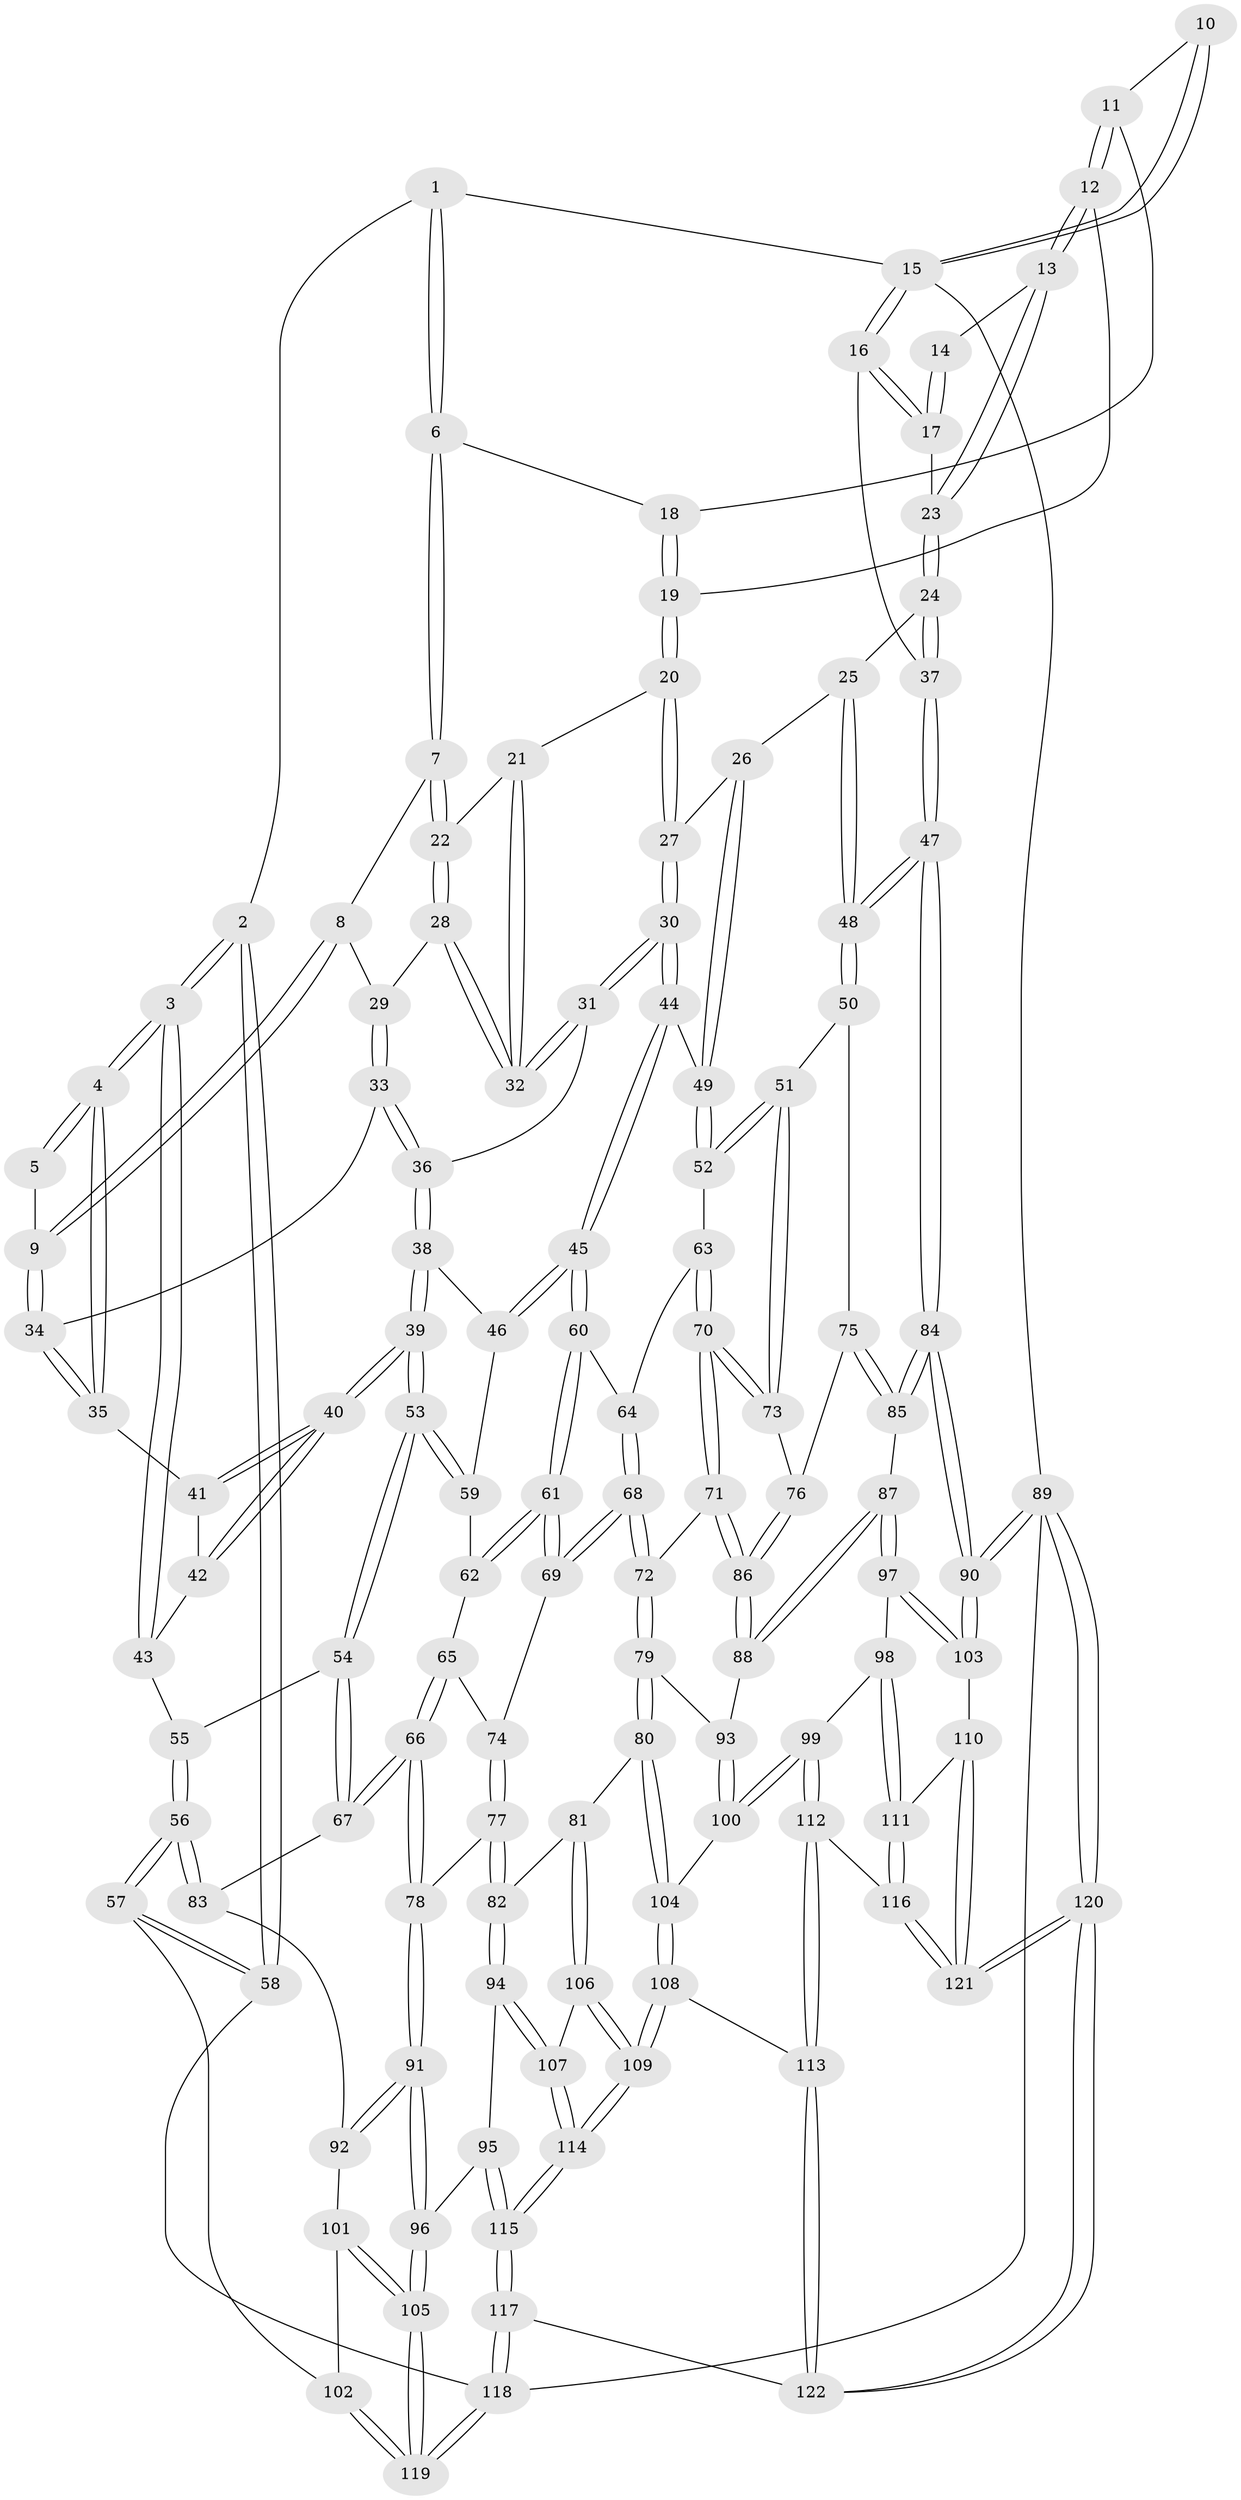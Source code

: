 // Generated by graph-tools (version 1.1) at 2025/03/03/09/25 03:03:29]
// undirected, 122 vertices, 301 edges
graph export_dot {
graph [start="1"]
  node [color=gray90,style=filled];
  1 [pos="+0.24537344230888214+0"];
  2 [pos="+0+0.28725185562189787"];
  3 [pos="+0+0.28254452276743486"];
  4 [pos="+0.029513121287479623+0.20095856061595033"];
  5 [pos="+0.2044158617814162+0"];
  6 [pos="+0.46098430449492167+0"];
  7 [pos="+0.4561590795243441+0.006838157102680622"];
  8 [pos="+0.3391310816756628+0.13064083641075216"];
  9 [pos="+0.2589875767608172+0.16552050147411124"];
  10 [pos="+1+0"];
  11 [pos="+0.6915191363213467+0"];
  12 [pos="+0.7422717784116375+0.09310441957091692"];
  13 [pos="+0.7818276270870655+0.10587827154495386"];
  14 [pos="+1+0"];
  15 [pos="+1+0"];
  16 [pos="+1+0"];
  17 [pos="+0.8487941562128889+0.17935661104033623"];
  18 [pos="+0.4678274106456198+0"];
  19 [pos="+0.6854946197249555+0.11398001494723595"];
  20 [pos="+0.6718860611226075+0.134622429752921"];
  21 [pos="+0.6304143208438545+0.13202743358511104"];
  22 [pos="+0.4784594563614112+0.0725394523754925"];
  23 [pos="+0.8475036042928988+0.18044128401057344"];
  24 [pos="+0.845687954519405+0.20510045047321107"];
  25 [pos="+0.788939630719355+0.2760481239061935"];
  26 [pos="+0.7529259632818094+0.2973824228803448"];
  27 [pos="+0.66288906966225+0.27075111136605584"];
  28 [pos="+0.4888630084484647+0.157567481005467"];
  29 [pos="+0.3793617766315394+0.21174704573469058"];
  30 [pos="+0.5782008965492732+0.2942391041191564"];
  31 [pos="+0.5310014530428208+0.2566762413491069"];
  32 [pos="+0.518351297409246+0.2189902052533408"];
  33 [pos="+0.3575105086790591+0.25460596104159605"];
  34 [pos="+0.23295387891379718+0.20939810221536076"];
  35 [pos="+0.22087811756372422+0.2166342149727994"];
  36 [pos="+0.38824247868021694+0.3088897391861816"];
  37 [pos="+1+0.3986907759892015"];
  38 [pos="+0.3518266313205455+0.4041041948985407"];
  39 [pos="+0.3079731233119282+0.42951430555539716"];
  40 [pos="+0.29017318998070096+0.41496140496042694"];
  41 [pos="+0.23255053965124764+0.2672218042554448"];
  42 [pos="+0.14147180511490898+0.3879984518868949"];
  43 [pos="+0.08808817758835999+0.38654958355333036"];
  44 [pos="+0.5531488170682354+0.4313297796465972"];
  45 [pos="+0.5507638188998613+0.437283726200143"];
  46 [pos="+0.5034385667295534+0.4385775602760905"];
  47 [pos="+1+0.4822315042752179"];
  48 [pos="+1+0.4786906766796548"];
  49 [pos="+0.7610612456815766+0.39980947462831934"];
  50 [pos="+0.9037042613690388+0.5018653316528299"];
  51 [pos="+0.8138998753406028+0.49543664868471243"];
  52 [pos="+0.7920963907466135+0.48602184173393975"];
  53 [pos="+0.29358399659870593+0.5136832788315698"];
  54 [pos="+0.2855573692511486+0.5351256751875293"];
  55 [pos="+0.13862307708792615+0.4827075882412594"];
  56 [pos="+0.026729653871430066+0.6764183157230911"];
  57 [pos="+0+0.7081611933090086"];
  58 [pos="+0+0.690436985875202"];
  59 [pos="+0.4370331368828178+0.5248279623952649"];
  60 [pos="+0.5542260780282136+0.44531600893767953"];
  61 [pos="+0.546478532671966+0.5385872103914978"];
  62 [pos="+0.44587283250214055+0.5431866406925042"];
  63 [pos="+0.7427497773043661+0.5081384356724051"];
  64 [pos="+0.6902991046772602+0.5069639571578015"];
  65 [pos="+0.43956060555467896+0.5811936753033669"];
  66 [pos="+0.33162511157727953+0.6259309822786683"];
  67 [pos="+0.2815778792621302+0.5821201062226931"];
  68 [pos="+0.6058618142638493+0.6179558503758396"];
  69 [pos="+0.5480745195343285+0.5570483340292707"];
  70 [pos="+0.6862767553147294+0.6592495336037063"];
  71 [pos="+0.6718178042373878+0.6722981991416699"];
  72 [pos="+0.6348791871713605+0.6865473828673752"];
  73 [pos="+0.7875396540515593+0.6368237740736792"];
  74 [pos="+0.49749797012452285+0.5964197277765185"];
  75 [pos="+0.8566788551789296+0.6461248039304353"];
  76 [pos="+0.7982554081482992+0.6482835744696017"];
  77 [pos="+0.4647654982912679+0.7211606650350697"];
  78 [pos="+0.3818403934103149+0.7094414609992733"];
  79 [pos="+0.6105121874821168+0.7343272026124915"];
  80 [pos="+0.5975466852141608+0.7540897606293943"];
  81 [pos="+0.5774370527777262+0.7582321697603337"];
  82 [pos="+0.5182552487674513+0.7527244793204118"];
  83 [pos="+0.22523336153952572+0.6155545826588575"];
  84 [pos="+1+0.5614230074436333"];
  85 [pos="+0.8997152979907022+0.7160950620475186"];
  86 [pos="+0.808308980594135+0.7394106737570028"];
  87 [pos="+0.8635258767658661+0.7639523872627981"];
  88 [pos="+0.822452072970406+0.759280161677867"];
  89 [pos="+1+1"];
  90 [pos="+1+0.8334626282990745"];
  91 [pos="+0.31543464430632123+0.8211267752009845"];
  92 [pos="+0.24701137388309322+0.7889518343516982"];
  93 [pos="+0.8084823231204824+0.7699122768627613"];
  94 [pos="+0.45563426002371027+0.8584901558791728"];
  95 [pos="+0.3898191719357518+0.8632163549843765"];
  96 [pos="+0.31679718801506707+0.8319564853748206"];
  97 [pos="+0.8881486351344547+0.8086262264499127"];
  98 [pos="+0.8347755054658378+0.8674284661655046"];
  99 [pos="+0.7754411656728712+0.8722189890824062"];
  100 [pos="+0.7640117022441725+0.8189275441863677"];
  101 [pos="+0.15821625366087688+0.7887399715879421"];
  102 [pos="+0+0.7415989735618665"];
  103 [pos="+0.9259494537081987+0.840638332022254"];
  104 [pos="+0.643731071629751+0.8131043719489731"];
  105 [pos="+0.25469939502434924+0.9746986173859544"];
  106 [pos="+0.5571177510903542+0.8317195570985988"];
  107 [pos="+0.4795934682224979+0.9134869226277462"];
  108 [pos="+0.6549252867213264+0.8795226339492334"];
  109 [pos="+0.5422658733868441+0.9853521279234195"];
  110 [pos="+0.9120559013060673+0.8903928944907639"];
  111 [pos="+0.8448180287626088+0.9193444276908523"];
  112 [pos="+0.7549495990242858+0.9391519435267679"];
  113 [pos="+0.7346058898545335+0.9579879846542697"];
  114 [pos="+0.5071062217866595+1"];
  115 [pos="+0.4786875691496847+1"];
  116 [pos="+0.8371913644697249+0.930510233471726"];
  117 [pos="+0.4734393443616273+1"];
  118 [pos="+0.23051722872099117+1"];
  119 [pos="+0.21518730739801284+1"];
  120 [pos="+1+1"];
  121 [pos="+0.9645098282598737+1"];
  122 [pos="+0.7058022235326161+1"];
  1 -- 2;
  1 -- 6;
  1 -- 6;
  1 -- 15;
  2 -- 3;
  2 -- 3;
  2 -- 58;
  2 -- 58;
  3 -- 4;
  3 -- 4;
  3 -- 43;
  3 -- 43;
  4 -- 5;
  4 -- 5;
  4 -- 35;
  4 -- 35;
  5 -- 9;
  6 -- 7;
  6 -- 7;
  6 -- 18;
  7 -- 8;
  7 -- 22;
  7 -- 22;
  8 -- 9;
  8 -- 9;
  8 -- 29;
  9 -- 34;
  9 -- 34;
  10 -- 11;
  10 -- 15;
  10 -- 15;
  11 -- 12;
  11 -- 12;
  11 -- 18;
  12 -- 13;
  12 -- 13;
  12 -- 19;
  13 -- 14;
  13 -- 23;
  13 -- 23;
  14 -- 17;
  14 -- 17;
  15 -- 16;
  15 -- 16;
  15 -- 89;
  16 -- 17;
  16 -- 17;
  16 -- 37;
  17 -- 23;
  18 -- 19;
  18 -- 19;
  19 -- 20;
  19 -- 20;
  20 -- 21;
  20 -- 27;
  20 -- 27;
  21 -- 22;
  21 -- 32;
  21 -- 32;
  22 -- 28;
  22 -- 28;
  23 -- 24;
  23 -- 24;
  24 -- 25;
  24 -- 37;
  24 -- 37;
  25 -- 26;
  25 -- 48;
  25 -- 48;
  26 -- 27;
  26 -- 49;
  26 -- 49;
  27 -- 30;
  27 -- 30;
  28 -- 29;
  28 -- 32;
  28 -- 32;
  29 -- 33;
  29 -- 33;
  30 -- 31;
  30 -- 31;
  30 -- 44;
  30 -- 44;
  31 -- 32;
  31 -- 32;
  31 -- 36;
  33 -- 34;
  33 -- 36;
  33 -- 36;
  34 -- 35;
  34 -- 35;
  35 -- 41;
  36 -- 38;
  36 -- 38;
  37 -- 47;
  37 -- 47;
  38 -- 39;
  38 -- 39;
  38 -- 46;
  39 -- 40;
  39 -- 40;
  39 -- 53;
  39 -- 53;
  40 -- 41;
  40 -- 41;
  40 -- 42;
  40 -- 42;
  41 -- 42;
  42 -- 43;
  43 -- 55;
  44 -- 45;
  44 -- 45;
  44 -- 49;
  45 -- 46;
  45 -- 46;
  45 -- 60;
  45 -- 60;
  46 -- 59;
  47 -- 48;
  47 -- 48;
  47 -- 84;
  47 -- 84;
  48 -- 50;
  48 -- 50;
  49 -- 52;
  49 -- 52;
  50 -- 51;
  50 -- 75;
  51 -- 52;
  51 -- 52;
  51 -- 73;
  51 -- 73;
  52 -- 63;
  53 -- 54;
  53 -- 54;
  53 -- 59;
  53 -- 59;
  54 -- 55;
  54 -- 67;
  54 -- 67;
  55 -- 56;
  55 -- 56;
  56 -- 57;
  56 -- 57;
  56 -- 83;
  56 -- 83;
  57 -- 58;
  57 -- 58;
  57 -- 102;
  58 -- 118;
  59 -- 62;
  60 -- 61;
  60 -- 61;
  60 -- 64;
  61 -- 62;
  61 -- 62;
  61 -- 69;
  61 -- 69;
  62 -- 65;
  63 -- 64;
  63 -- 70;
  63 -- 70;
  64 -- 68;
  64 -- 68;
  65 -- 66;
  65 -- 66;
  65 -- 74;
  66 -- 67;
  66 -- 67;
  66 -- 78;
  66 -- 78;
  67 -- 83;
  68 -- 69;
  68 -- 69;
  68 -- 72;
  68 -- 72;
  69 -- 74;
  70 -- 71;
  70 -- 71;
  70 -- 73;
  70 -- 73;
  71 -- 72;
  71 -- 86;
  71 -- 86;
  72 -- 79;
  72 -- 79;
  73 -- 76;
  74 -- 77;
  74 -- 77;
  75 -- 76;
  75 -- 85;
  75 -- 85;
  76 -- 86;
  76 -- 86;
  77 -- 78;
  77 -- 82;
  77 -- 82;
  78 -- 91;
  78 -- 91;
  79 -- 80;
  79 -- 80;
  79 -- 93;
  80 -- 81;
  80 -- 104;
  80 -- 104;
  81 -- 82;
  81 -- 106;
  81 -- 106;
  82 -- 94;
  82 -- 94;
  83 -- 92;
  84 -- 85;
  84 -- 85;
  84 -- 90;
  84 -- 90;
  85 -- 87;
  86 -- 88;
  86 -- 88;
  87 -- 88;
  87 -- 88;
  87 -- 97;
  87 -- 97;
  88 -- 93;
  89 -- 90;
  89 -- 90;
  89 -- 120;
  89 -- 120;
  89 -- 118;
  90 -- 103;
  90 -- 103;
  91 -- 92;
  91 -- 92;
  91 -- 96;
  91 -- 96;
  92 -- 101;
  93 -- 100;
  93 -- 100;
  94 -- 95;
  94 -- 107;
  94 -- 107;
  95 -- 96;
  95 -- 115;
  95 -- 115;
  96 -- 105;
  96 -- 105;
  97 -- 98;
  97 -- 103;
  97 -- 103;
  98 -- 99;
  98 -- 111;
  98 -- 111;
  99 -- 100;
  99 -- 100;
  99 -- 112;
  99 -- 112;
  100 -- 104;
  101 -- 102;
  101 -- 105;
  101 -- 105;
  102 -- 119;
  102 -- 119;
  103 -- 110;
  104 -- 108;
  104 -- 108;
  105 -- 119;
  105 -- 119;
  106 -- 107;
  106 -- 109;
  106 -- 109;
  107 -- 114;
  107 -- 114;
  108 -- 109;
  108 -- 109;
  108 -- 113;
  109 -- 114;
  109 -- 114;
  110 -- 111;
  110 -- 121;
  110 -- 121;
  111 -- 116;
  111 -- 116;
  112 -- 113;
  112 -- 113;
  112 -- 116;
  113 -- 122;
  113 -- 122;
  114 -- 115;
  114 -- 115;
  115 -- 117;
  115 -- 117;
  116 -- 121;
  116 -- 121;
  117 -- 118;
  117 -- 118;
  117 -- 122;
  118 -- 119;
  118 -- 119;
  120 -- 121;
  120 -- 121;
  120 -- 122;
  120 -- 122;
}

